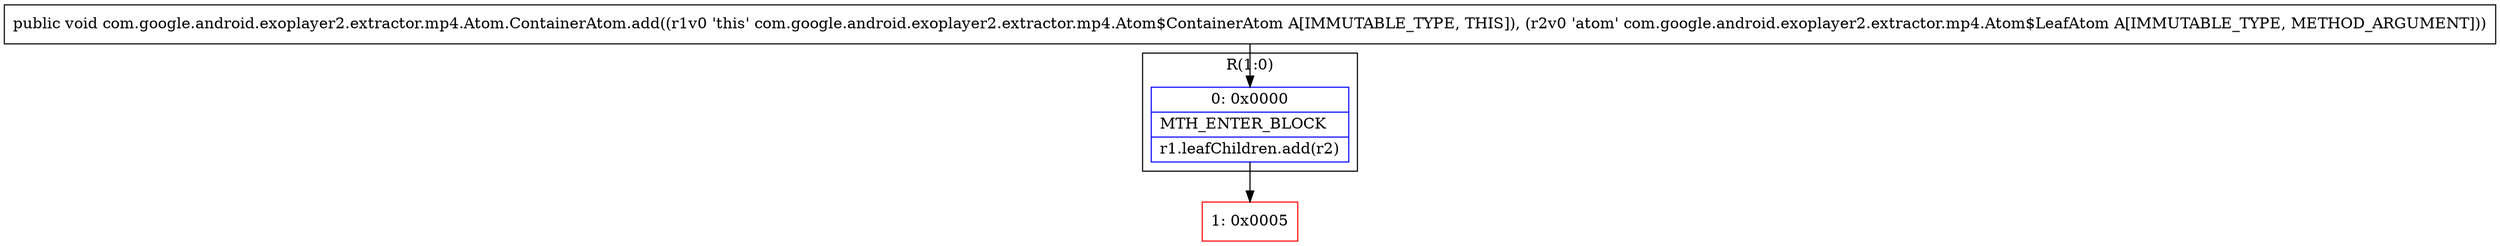digraph "CFG forcom.google.android.exoplayer2.extractor.mp4.Atom.ContainerAtom.add(Lcom\/google\/android\/exoplayer2\/extractor\/mp4\/Atom$LeafAtom;)V" {
subgraph cluster_Region_1672642468 {
label = "R(1:0)";
node [shape=record,color=blue];
Node_0 [shape=record,label="{0\:\ 0x0000|MTH_ENTER_BLOCK\l|r1.leafChildren.add(r2)\l}"];
}
Node_1 [shape=record,color=red,label="{1\:\ 0x0005}"];
MethodNode[shape=record,label="{public void com.google.android.exoplayer2.extractor.mp4.Atom.ContainerAtom.add((r1v0 'this' com.google.android.exoplayer2.extractor.mp4.Atom$ContainerAtom A[IMMUTABLE_TYPE, THIS]), (r2v0 'atom' com.google.android.exoplayer2.extractor.mp4.Atom$LeafAtom A[IMMUTABLE_TYPE, METHOD_ARGUMENT])) }"];
MethodNode -> Node_0;
Node_0 -> Node_1;
}

